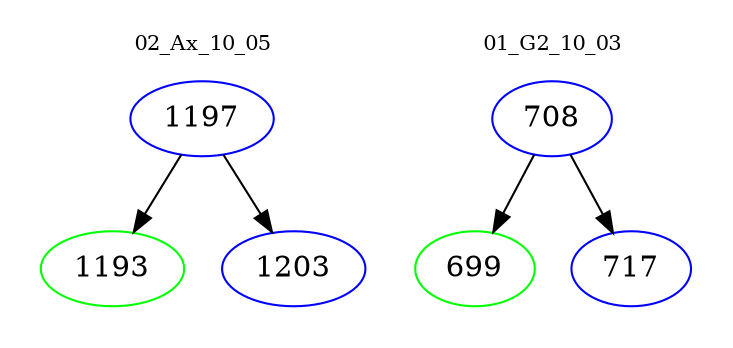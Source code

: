 digraph{
subgraph cluster_0 {
color = white
label = "02_Ax_10_05";
fontsize=10;
T0_1197 [label="1197", color="blue"]
T0_1197 -> T0_1193 [color="black"]
T0_1193 [label="1193", color="green"]
T0_1197 -> T0_1203 [color="black"]
T0_1203 [label="1203", color="blue"]
}
subgraph cluster_1 {
color = white
label = "01_G2_10_03";
fontsize=10;
T1_708 [label="708", color="blue"]
T1_708 -> T1_699 [color="black"]
T1_699 [label="699", color="green"]
T1_708 -> T1_717 [color="black"]
T1_717 [label="717", color="blue"]
}
}
